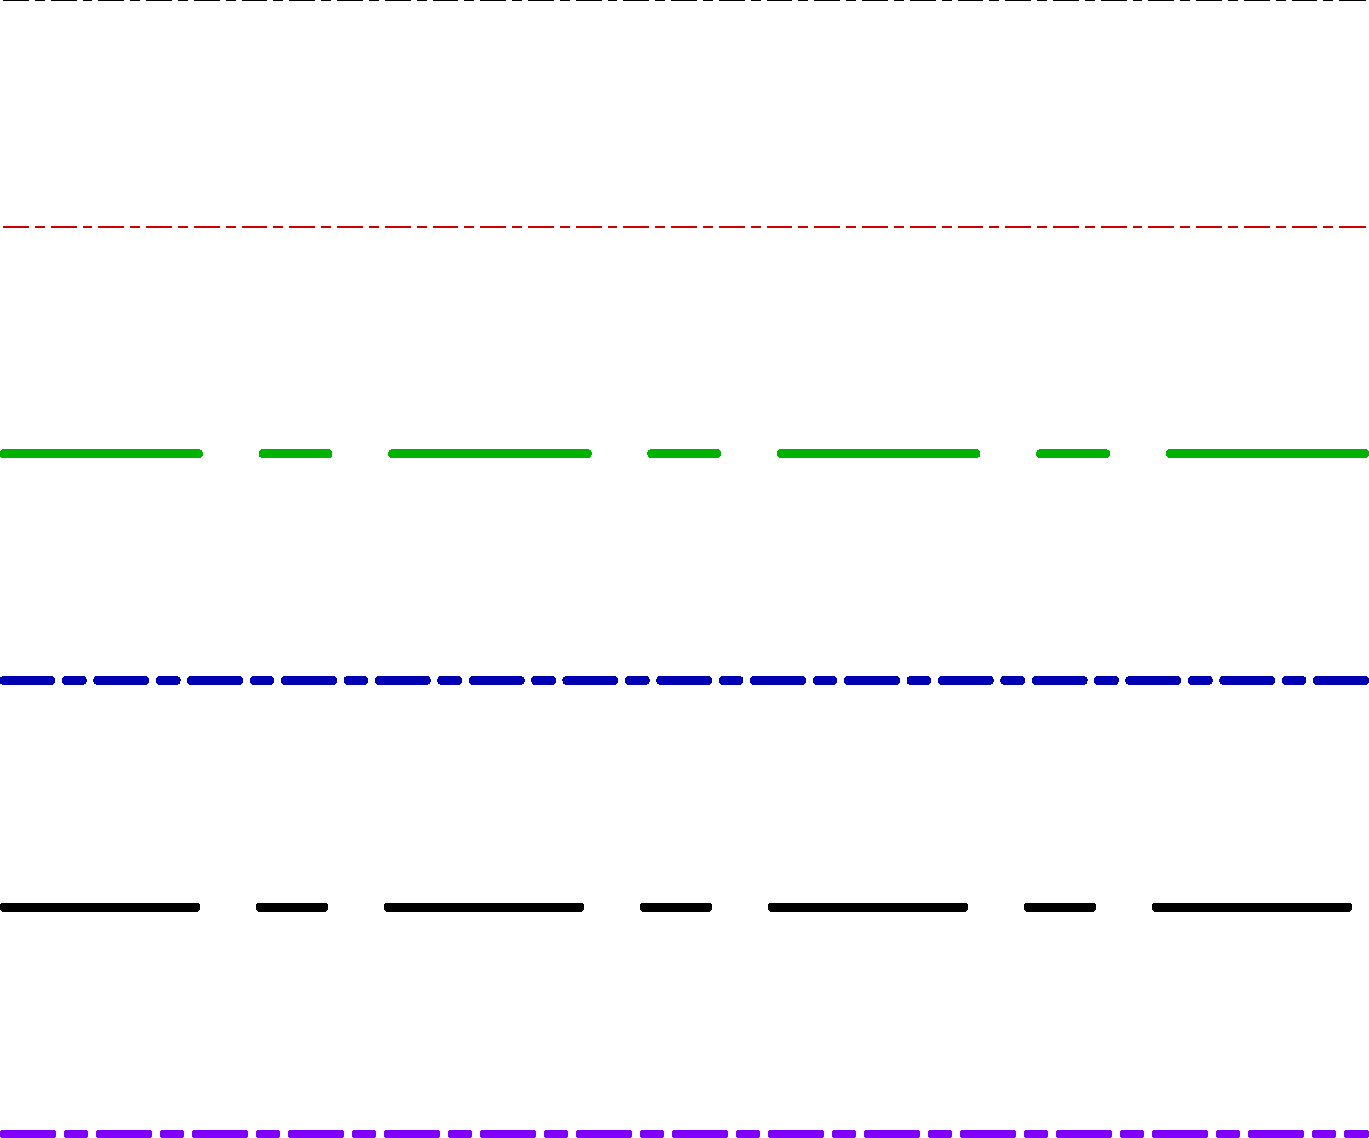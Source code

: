 unitsize(4cm);
path line=(0,0)--(6,0);
pen my_pen=linetype("24 8 8 8");

draw(line,linetype("24 8 8 8"));
draw(shift(0,-1)*line,my_pen+.8red);
draw(shift(0,-2)*line,my_pen+.7green+4bp);
draw(shift(0,-3)*line,linetype("24 8 8 8",false)+.7blue+4bp);
draw(shift(0,-4)*line,linetype("24 8 8 8",true,false)+4bp);
draw(shift(0,-5)*line,linetype("24 8 8 8",false,false)+.5red+blue+4bp);
